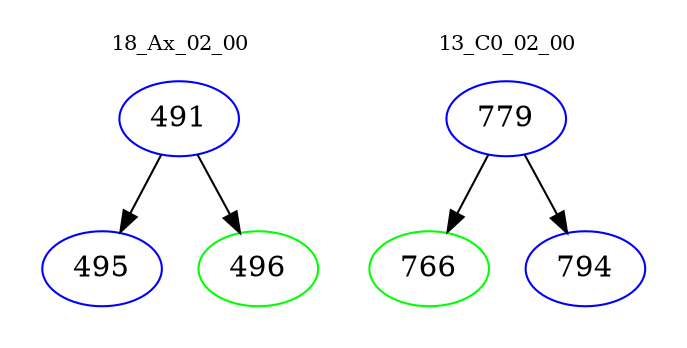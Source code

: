 digraph{
subgraph cluster_0 {
color = white
label = "18_Ax_02_00";
fontsize=10;
T0_491 [label="491", color="blue"]
T0_491 -> T0_495 [color="black"]
T0_495 [label="495", color="blue"]
T0_491 -> T0_496 [color="black"]
T0_496 [label="496", color="green"]
}
subgraph cluster_1 {
color = white
label = "13_C0_02_00";
fontsize=10;
T1_779 [label="779", color="blue"]
T1_779 -> T1_766 [color="black"]
T1_766 [label="766", color="green"]
T1_779 -> T1_794 [color="black"]
T1_794 [label="794", color="blue"]
}
}
